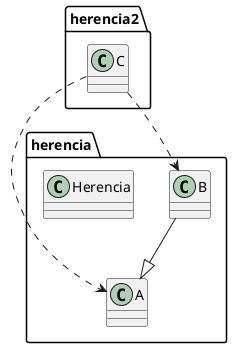 @startuml
class herencia.A
class herencia.B
class herencia.Herencia
class herencia2.C
herencia.B --|> herencia.A
herencia2.C ..> herencia.A
herencia2.C ..> herencia.B
@enduml